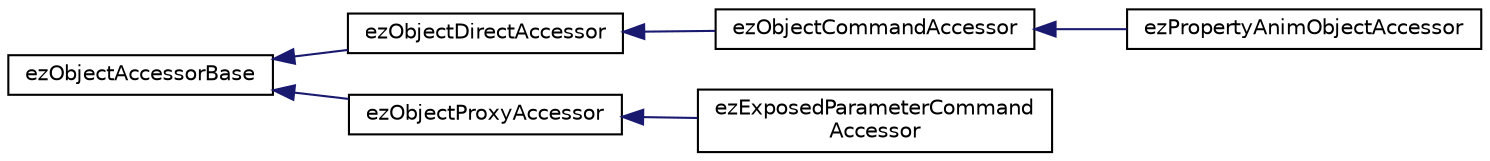 digraph "Graphical Class Hierarchy"
{
 // LATEX_PDF_SIZE
  edge [fontname="Helvetica",fontsize="10",labelfontname="Helvetica",labelfontsize="10"];
  node [fontname="Helvetica",fontsize="10",shape=record];
  rankdir="LR";
  Node0 [label="ezObjectAccessorBase",height=0.2,width=0.4,color="black", fillcolor="white", style="filled",URL="$dd/d98/classez_object_accessor_base.htm",tooltip=" "];
  Node0 -> Node1 [dir="back",color="midnightblue",fontsize="10",style="solid",fontname="Helvetica"];
  Node1 [label="ezObjectDirectAccessor",height=0.2,width=0.4,color="black", fillcolor="white", style="filled",URL="$dc/dc0/classez_object_direct_accessor.htm",tooltip=" "];
  Node1 -> Node2 [dir="back",color="midnightblue",fontsize="10",style="solid",fontname="Helvetica"];
  Node2 [label="ezObjectCommandAccessor",height=0.2,width=0.4,color="black", fillcolor="white", style="filled",URL="$d9/d52/classez_object_command_accessor.htm",tooltip=" "];
  Node2 -> Node3 [dir="back",color="midnightblue",fontsize="10",style="solid",fontname="Helvetica"];
  Node3 [label="ezPropertyAnimObjectAccessor",height=0.2,width=0.4,color="black", fillcolor="white", style="filled",URL="$d9/dd0/classez_property_anim_object_accessor.htm",tooltip=" "];
  Node0 -> Node4 [dir="back",color="midnightblue",fontsize="10",style="solid",fontname="Helvetica"];
  Node4 [label="ezObjectProxyAccessor",height=0.2,width=0.4,color="black", fillcolor="white", style="filled",URL="$d2/ddb/classez_object_proxy_accessor.htm",tooltip=" "];
  Node4 -> Node5 [dir="back",color="midnightblue",fontsize="10",style="solid",fontname="Helvetica"];
  Node5 [label="ezExposedParameterCommand\lAccessor",height=0.2,width=0.4,color="black", fillcolor="white", style="filled",URL="$d0/d1d/classez_exposed_parameter_command_accessor.htm",tooltip=" "];
}
